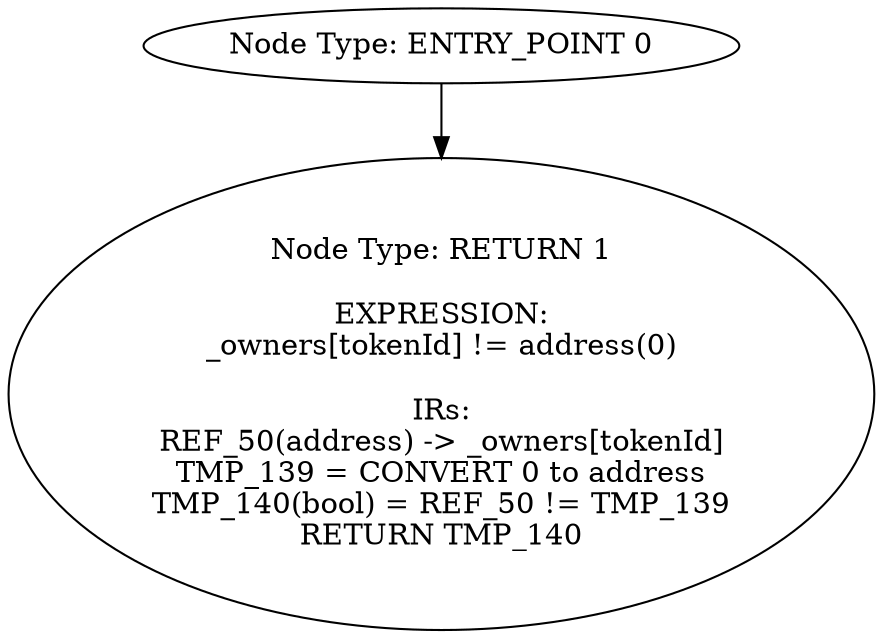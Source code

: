 digraph{
0[label="Node Type: ENTRY_POINT 0
"];
0->1;
1[label="Node Type: RETURN 1

EXPRESSION:
_owners[tokenId] != address(0)

IRs:
REF_50(address) -> _owners[tokenId]
TMP_139 = CONVERT 0 to address
TMP_140(bool) = REF_50 != TMP_139
RETURN TMP_140"];
}
